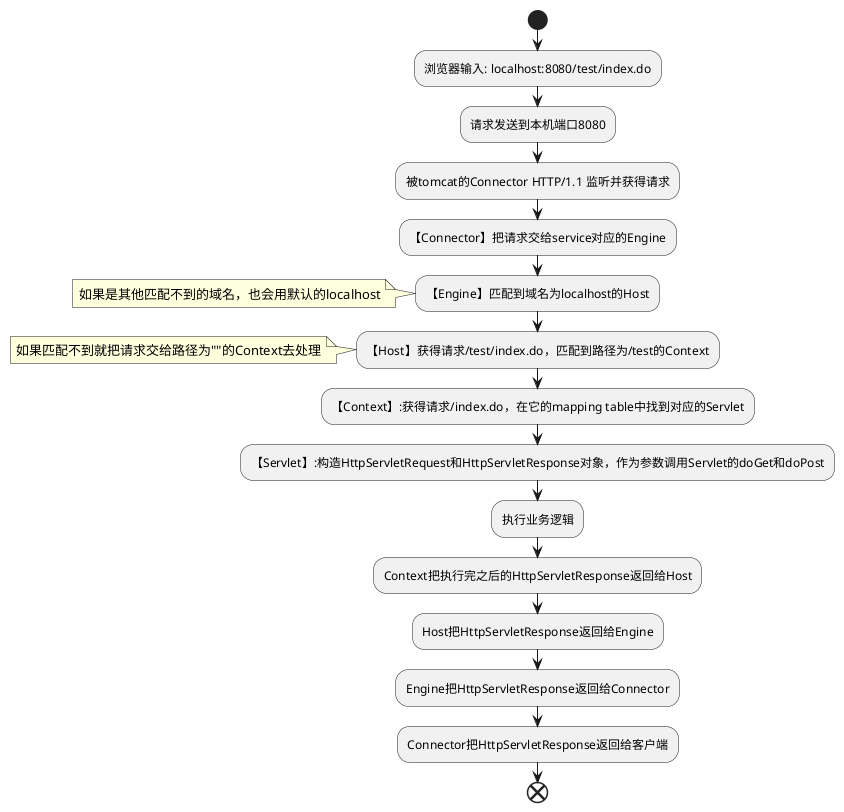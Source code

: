 @startuml
start
:浏览器输入: localhost:8080/test/index.do;
:请求发送到本机端口8080;
:被tomcat的Connector HTTP/1.1 监听并获得请求;
:【Connector】把请求交给service对应的Engine;
:【Engine】匹配到域名为localhost的Host;
note left:如果是其他匹配不到的域名，也会用默认的localhost
:【Host】获得请求/test/index.do，匹配到路径为/test的Context;
note left:如果匹配不到就把请求交给路径为""的Context去处理
:【Context】:获得请求/index.do，在它的mapping table中找到对应的Servlet;
:【Servlet】:构造HttpServletRequest和HttpServletResponse对象，作为参数调用Servlet的doGet和doPost;
:执行业务逻辑;
:Context把执行完之后的HttpServletResponse返回给Host;
:Host把HttpServletResponse返回给Engine;
:Engine把HttpServletResponse返回给Connector;
:Connector把HttpServletResponse返回给客户端;
end
@enduml